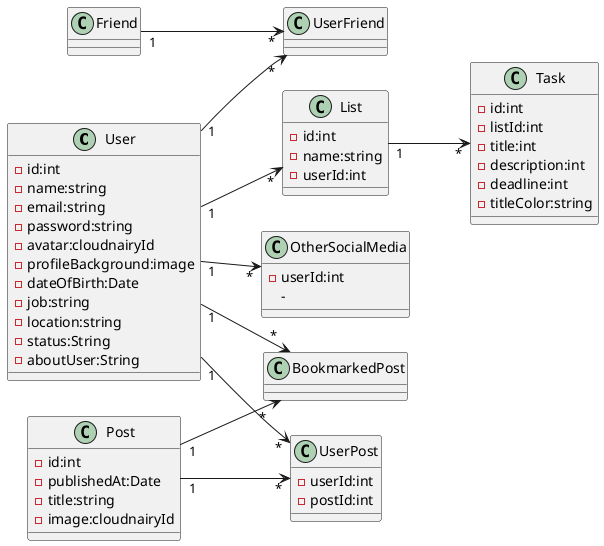 @startuml
left to right direction
class User{
    -id:int
    -name:string
    -email:string
    -password:string
    -avatar:cloudnairyId
    -profileBackground:image
    -dateOfBirth:Date
    -job:string
    -location:string
    -status:String
    -aboutUser:String
}

class Friend {

}

class UserFriend{

}
class OtherSocialMedia {
    -userId:int
    -
}
class Post{
    -id:int
    -publishedAt:Date
    -title:string
    -image:cloudnairyId
}
class UserPost{
    -userId:int
    -postId:int
}


class List {
    -id:int
    -name:string
    -userId:int
}
class Task{
    -id:int
    -listId:int
    -title:int
    -description:int
    -deadline:int
    -titleColor:string
}
class BookmarkedPost

User "1" --> "*" List
User "1" --> "*" UserPost
Post "1" --> "*" UserPost
List "1" --> "*" Task

User "1" --> "*" BookmarkedPost
Post "1" --> "*" BookmarkedPost
User "1" --> "*" OtherSocialMedia
User "1" --> "*" UserFriend
Friend "1" --> "*" UserFriend
@enduml